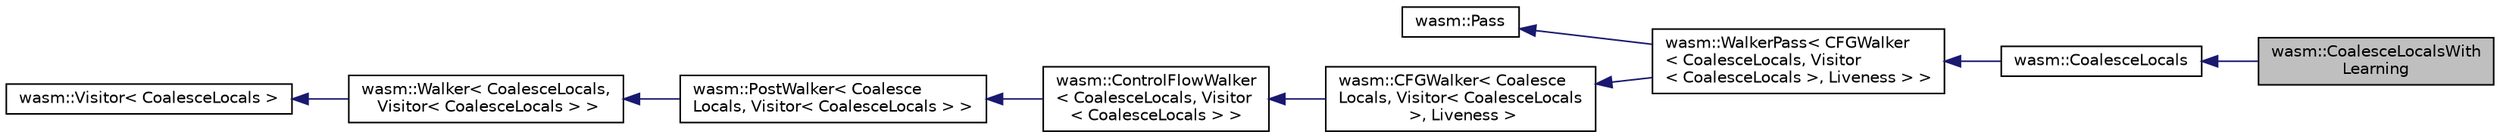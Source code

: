 digraph "wasm::CoalesceLocalsWithLearning"
{
  edge [fontname="Helvetica",fontsize="10",labelfontname="Helvetica",labelfontsize="10"];
  node [fontname="Helvetica",fontsize="10",shape=record];
  rankdir="LR";
  Node0 [label="wasm::CoalesceLocalsWith\lLearning",height=0.2,width=0.4,color="black", fillcolor="grey75", style="filled", fontcolor="black"];
  Node1 -> Node0 [dir="back",color="midnightblue",fontsize="10",style="solid"];
  Node1 [label="wasm::CoalesceLocals",height=0.2,width=0.4,color="black", fillcolor="white", style="filled",URL="$structwasm_1_1_coalesce_locals.html"];
  Node2 -> Node1 [dir="back",color="midnightblue",fontsize="10",style="solid"];
  Node2 [label="wasm::WalkerPass\< CFGWalker\l\< CoalesceLocals, Visitor\l\< CoalesceLocals \>, Liveness \> \>",height=0.2,width=0.4,color="black", fillcolor="white", style="filled",URL="$classwasm_1_1_walker_pass.html"];
  Node3 -> Node2 [dir="back",color="midnightblue",fontsize="10",style="solid"];
  Node3 [label="wasm::Pass",height=0.2,width=0.4,color="black", fillcolor="white", style="filled",URL="$classwasm_1_1_pass.html"];
  Node4 -> Node2 [dir="back",color="midnightblue",fontsize="10",style="solid"];
  Node4 [label="wasm::CFGWalker\< Coalesce\lLocals, Visitor\< CoalesceLocals\l \>, Liveness \>",height=0.2,width=0.4,color="black", fillcolor="white", style="filled",URL="$structwasm_1_1_c_f_g_walker.html"];
  Node5 -> Node4 [dir="back",color="midnightblue",fontsize="10",style="solid"];
  Node5 [label="wasm::ControlFlowWalker\l\< CoalesceLocals, Visitor\l\< CoalesceLocals \> \>",height=0.2,width=0.4,color="black", fillcolor="white", style="filled",URL="$structwasm_1_1_control_flow_walker.html"];
  Node6 -> Node5 [dir="back",color="midnightblue",fontsize="10",style="solid"];
  Node6 [label="wasm::PostWalker\< Coalesce\lLocals, Visitor\< CoalesceLocals \> \>",height=0.2,width=0.4,color="black", fillcolor="white", style="filled",URL="$structwasm_1_1_post_walker.html"];
  Node7 -> Node6 [dir="back",color="midnightblue",fontsize="10",style="solid"];
  Node7 [label="wasm::Walker\< CoalesceLocals,\l Visitor\< CoalesceLocals \> \>",height=0.2,width=0.4,color="black", fillcolor="white", style="filled",URL="$structwasm_1_1_walker.html"];
  Node8 -> Node7 [dir="back",color="midnightblue",fontsize="10",style="solid"];
  Node8 [label="wasm::Visitor\< CoalesceLocals \>",height=0.2,width=0.4,color="black", fillcolor="white", style="filled",URL="$structwasm_1_1_visitor.html"];
}
